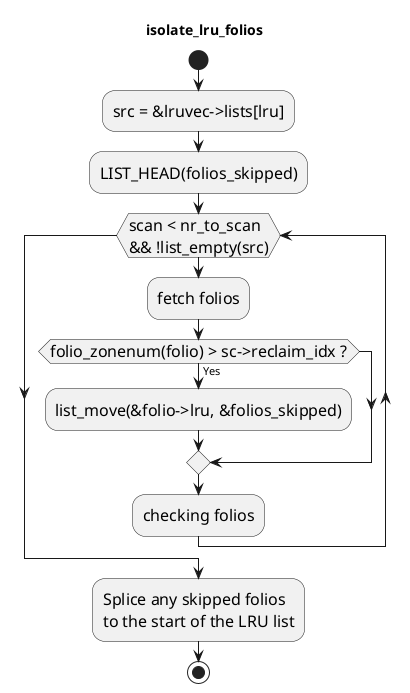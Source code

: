 @startuml
skinparam ActivityFontSize 16
title isolate_lru_folios

start
:src = &lruvec->lists[lru];
:LIST_HEAD(folios_skipped);

while (scan < nr_to_scan \n&& !list_empty(src))
    :fetch folios;
    if (folio_zonenum(folio) > sc->reclaim_idx ?) then (Yes)
        :list_move(&folio->lru, &folios_skipped);
    endif
    :checking folios; 
endwhile

:Splice any skipped folios
to the start of the LRU list;

stop

@enduml